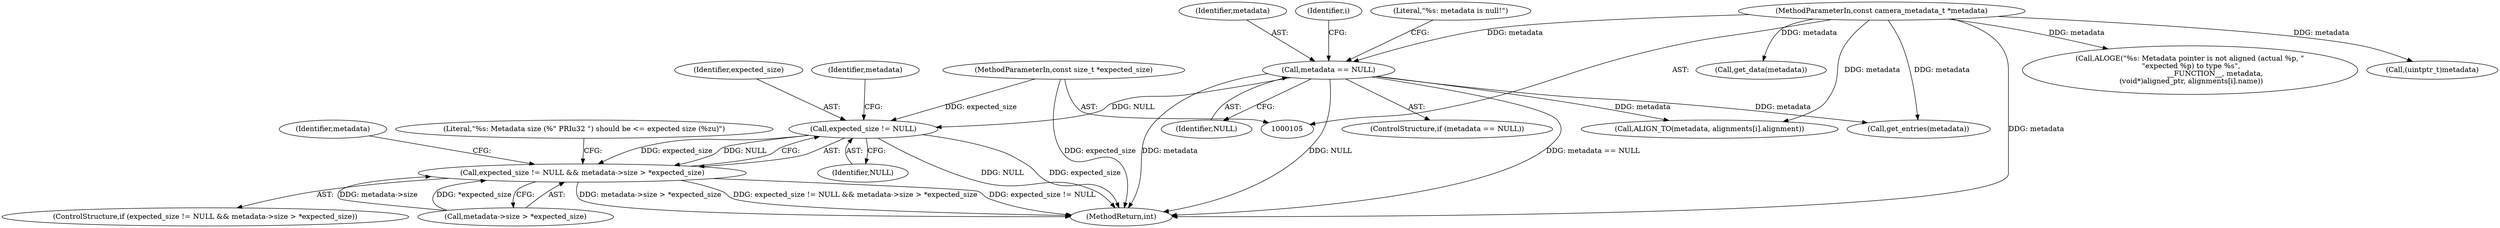 digraph "0_Android_8e7a2b4d13bff03973dbad2bfb88a04296140433_0@pointer" {
"1000175" [label="(Call,expected_size != NULL)"];
"1000107" [label="(MethodParameterIn,const size_t *expected_size)"];
"1000110" [label="(Call,metadata == NULL)"];
"1000106" [label="(MethodParameterIn,const camera_metadata_t *metadata)"];
"1000174" [label="(Call,expected_size != NULL && metadata->size > *expected_size)"];
"1000109" [label="(ControlStructure,if (metadata == NULL))"];
"1000174" [label="(Call,expected_size != NULL && metadata->size > *expected_size)"];
"1000186" [label="(Literal,\"%s: Metadata size (%\" PRIu32 \") should be <= expected size (%zu)\")"];
"1000176" [label="(Identifier,expected_size)"];
"1000173" [label="(ControlStructure,if (expected_size != NULL && metadata->size > *expected_size))"];
"1000178" [label="(Call,metadata->size > *expected_size)"];
"1000486" [label="(MethodReturn,int)"];
"1000300" [label="(Call,get_entries(metadata))"];
"1000145" [label="(Call,ALIGN_TO(metadata, alignments[i].alignment))"];
"1000111" [label="(Identifier,metadata)"];
"1000180" [label="(Identifier,metadata)"];
"1000159" [label="(Call,ALOGE(\"%s: Metadata pointer is not aligned (actual %p, \"\n \"expected %p) to type %s\",\n                      __FUNCTION__, metadata,\n (void*)aligned_ptr, alignments[i].name))"];
"1000175" [label="(Call,expected_size != NULL)"];
"1000198" [label="(Identifier,metadata)"];
"1000106" [label="(MethodParameterIn,const camera_metadata_t *metadata)"];
"1000112" [label="(Identifier,NULL)"];
"1000177" [label="(Identifier,NULL)"];
"1000107" [label="(MethodParameterIn,const size_t *expected_size)"];
"1000110" [label="(Call,metadata == NULL)"];
"1000128" [label="(Identifier,i)"];
"1000115" [label="(Literal,\"%s: metadata is null!\")"];
"1000154" [label="(Call,(uintptr_t)metadata)"];
"1000420" [label="(Call,get_data(metadata))"];
"1000175" -> "1000174"  [label="AST: "];
"1000175" -> "1000177"  [label="CFG: "];
"1000176" -> "1000175"  [label="AST: "];
"1000177" -> "1000175"  [label="AST: "];
"1000180" -> "1000175"  [label="CFG: "];
"1000174" -> "1000175"  [label="CFG: "];
"1000175" -> "1000486"  [label="DDG: expected_size"];
"1000175" -> "1000486"  [label="DDG: NULL"];
"1000175" -> "1000174"  [label="DDG: expected_size"];
"1000175" -> "1000174"  [label="DDG: NULL"];
"1000107" -> "1000175"  [label="DDG: expected_size"];
"1000110" -> "1000175"  [label="DDG: NULL"];
"1000107" -> "1000105"  [label="AST: "];
"1000107" -> "1000486"  [label="DDG: expected_size"];
"1000110" -> "1000109"  [label="AST: "];
"1000110" -> "1000112"  [label="CFG: "];
"1000111" -> "1000110"  [label="AST: "];
"1000112" -> "1000110"  [label="AST: "];
"1000115" -> "1000110"  [label="CFG: "];
"1000128" -> "1000110"  [label="CFG: "];
"1000110" -> "1000486"  [label="DDG: NULL"];
"1000110" -> "1000486"  [label="DDG: metadata == NULL"];
"1000110" -> "1000486"  [label="DDG: metadata"];
"1000106" -> "1000110"  [label="DDG: metadata"];
"1000110" -> "1000145"  [label="DDG: metadata"];
"1000110" -> "1000300"  [label="DDG: metadata"];
"1000106" -> "1000105"  [label="AST: "];
"1000106" -> "1000486"  [label="DDG: metadata"];
"1000106" -> "1000145"  [label="DDG: metadata"];
"1000106" -> "1000154"  [label="DDG: metadata"];
"1000106" -> "1000159"  [label="DDG: metadata"];
"1000106" -> "1000300"  [label="DDG: metadata"];
"1000106" -> "1000420"  [label="DDG: metadata"];
"1000174" -> "1000173"  [label="AST: "];
"1000174" -> "1000178"  [label="CFG: "];
"1000178" -> "1000174"  [label="AST: "];
"1000186" -> "1000174"  [label="CFG: "];
"1000198" -> "1000174"  [label="CFG: "];
"1000174" -> "1000486"  [label="DDG: metadata->size > *expected_size"];
"1000174" -> "1000486"  [label="DDG: expected_size != NULL && metadata->size > *expected_size"];
"1000174" -> "1000486"  [label="DDG: expected_size != NULL"];
"1000178" -> "1000174"  [label="DDG: metadata->size"];
"1000178" -> "1000174"  [label="DDG: *expected_size"];
}
